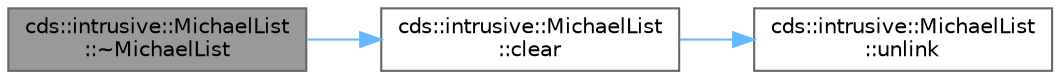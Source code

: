 digraph "cds::intrusive::MichaelList::~MichaelList"
{
 // LATEX_PDF_SIZE
  bgcolor="transparent";
  edge [fontname=Helvetica,fontsize=10,labelfontname=Helvetica,labelfontsize=10];
  node [fontname=Helvetica,fontsize=10,shape=box,height=0.2,width=0.4];
  rankdir="LR";
  Node1 [id="Node000001",label="cds::intrusive::MichaelList\l::~MichaelList",height=0.2,width=0.4,color="gray40", fillcolor="grey60", style="filled", fontcolor="black",tooltip="Destroys the list object"];
  Node1 -> Node2 [id="edge3_Node000001_Node000002",color="steelblue1",style="solid",tooltip=" "];
  Node2 [id="Node000002",label="cds::intrusive::MichaelList\l::clear",height=0.2,width=0.4,color="grey40", fillcolor="white", style="filled",URL="$classcds_1_1intrusive_1_1_michael_list.html#a82a576d78ab6506464c5ffba8a3a595b",tooltip="Clears the list"];
  Node2 -> Node3 [id="edge4_Node000002_Node000003",color="steelblue1",style="solid",tooltip=" "];
  Node3 [id="Node000003",label="cds::intrusive::MichaelList\l::unlink",height=0.2,width=0.4,color="grey40", fillcolor="white", style="filled",URL="$classcds_1_1intrusive_1_1_michael_list.html#af9e33214594355484bb5a7b0051a7b1c",tooltip="Unlinks the item val from the list"];
}
